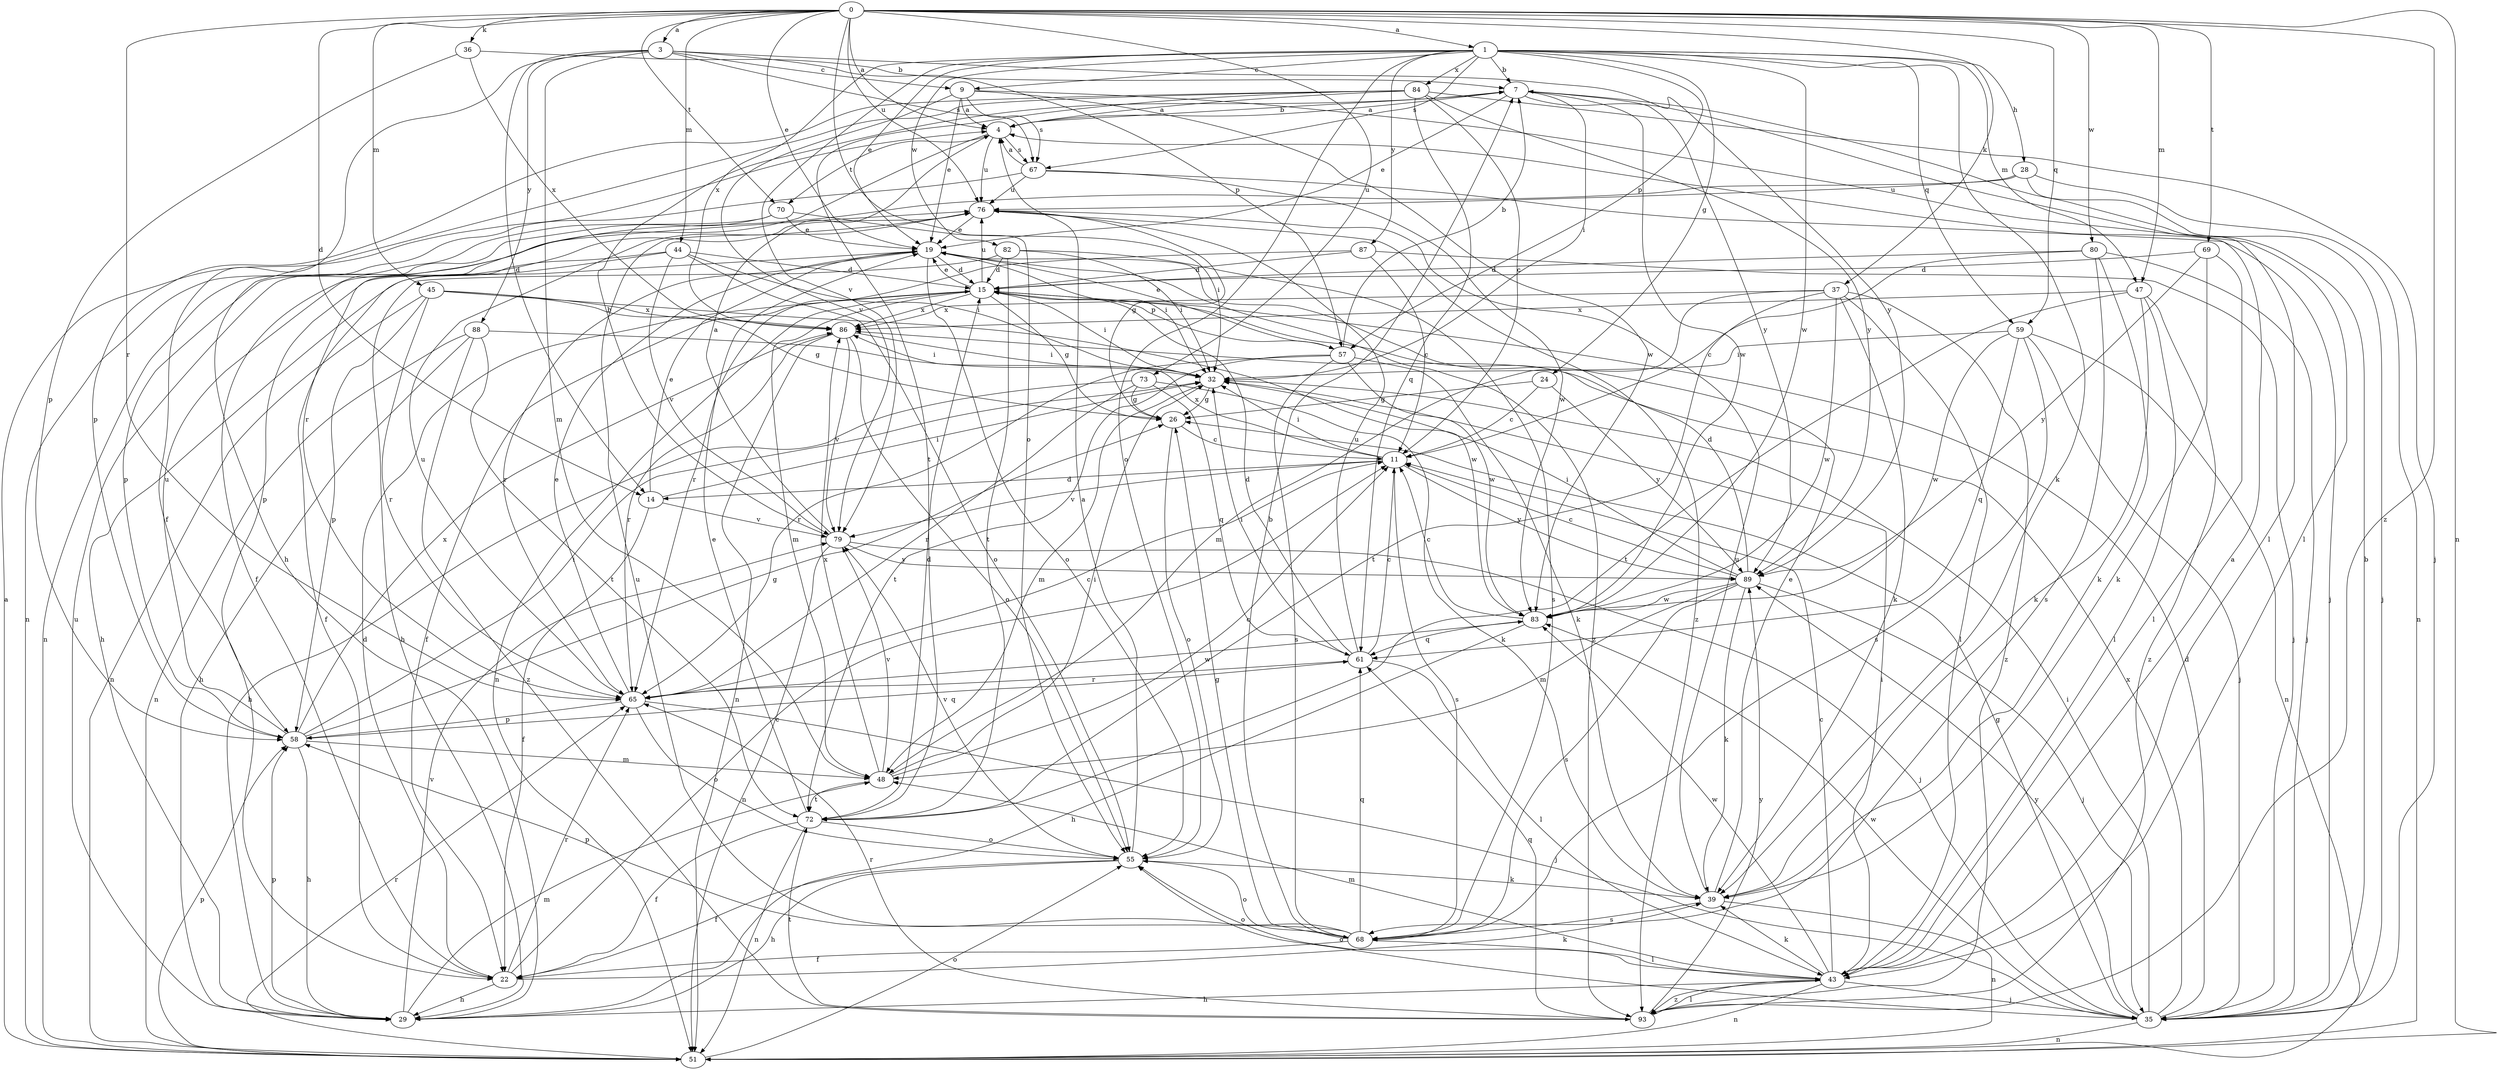 strict digraph  {
0;
1;
3;
4;
7;
9;
11;
14;
15;
19;
22;
24;
26;
28;
29;
32;
35;
36;
37;
39;
43;
44;
45;
47;
48;
51;
55;
57;
58;
59;
61;
65;
67;
68;
69;
70;
72;
73;
76;
79;
80;
82;
83;
84;
86;
87;
88;
89;
93;
0 -> 1  [label=a];
0 -> 3  [label=a];
0 -> 4  [label=a];
0 -> 14  [label=d];
0 -> 19  [label=e];
0 -> 36  [label=k];
0 -> 37  [label=k];
0 -> 44  [label=m];
0 -> 45  [label=m];
0 -> 47  [label=m];
0 -> 51  [label=n];
0 -> 55  [label=o];
0 -> 59  [label=q];
0 -> 65  [label=r];
0 -> 69  [label=t];
0 -> 70  [label=t];
0 -> 73  [label=u];
0 -> 76  [label=u];
0 -> 80  [label=w];
0 -> 93  [label=z];
1 -> 7  [label=b];
1 -> 9  [label=c];
1 -> 19  [label=e];
1 -> 24  [label=g];
1 -> 28  [label=h];
1 -> 39  [label=k];
1 -> 47  [label=m];
1 -> 55  [label=o];
1 -> 57  [label=p];
1 -> 59  [label=q];
1 -> 67  [label=s];
1 -> 79  [label=v];
1 -> 82  [label=w];
1 -> 83  [label=w];
1 -> 84  [label=x];
1 -> 86  [label=x];
1 -> 87  [label=y];
3 -> 9  [label=c];
3 -> 14  [label=d];
3 -> 22  [label=f];
3 -> 48  [label=m];
3 -> 57  [label=p];
3 -> 67  [label=s];
3 -> 88  [label=y];
3 -> 89  [label=y];
4 -> 7  [label=b];
4 -> 65  [label=r];
4 -> 67  [label=s];
4 -> 70  [label=t];
4 -> 76  [label=u];
7 -> 4  [label=a];
7 -> 19  [label=e];
7 -> 32  [label=i];
7 -> 43  [label=l];
7 -> 83  [label=w];
7 -> 89  [label=y];
9 -> 4  [label=a];
9 -> 19  [label=e];
9 -> 43  [label=l];
9 -> 67  [label=s];
9 -> 79  [label=v];
9 -> 83  [label=w];
11 -> 14  [label=d];
11 -> 32  [label=i];
11 -> 68  [label=s];
11 -> 79  [label=v];
11 -> 86  [label=x];
11 -> 89  [label=y];
14 -> 19  [label=e];
14 -> 22  [label=f];
14 -> 32  [label=i];
14 -> 79  [label=v];
15 -> 19  [label=e];
15 -> 22  [label=f];
15 -> 26  [label=g];
15 -> 32  [label=i];
15 -> 48  [label=m];
15 -> 51  [label=n];
15 -> 57  [label=p];
15 -> 76  [label=u];
15 -> 86  [label=x];
19 -> 15  [label=d];
19 -> 29  [label=h];
19 -> 32  [label=i];
19 -> 55  [label=o];
19 -> 65  [label=r];
19 -> 93  [label=z];
22 -> 11  [label=c];
22 -> 15  [label=d];
22 -> 29  [label=h];
22 -> 39  [label=k];
22 -> 65  [label=r];
24 -> 11  [label=c];
24 -> 26  [label=g];
24 -> 89  [label=y];
26 -> 11  [label=c];
26 -> 55  [label=o];
28 -> 22  [label=f];
28 -> 35  [label=j];
28 -> 51  [label=n];
28 -> 76  [label=u];
29 -> 48  [label=m];
29 -> 58  [label=p];
29 -> 76  [label=u];
29 -> 79  [label=v];
32 -> 26  [label=g];
32 -> 48  [label=m];
35 -> 7  [label=b];
35 -> 15  [label=d];
35 -> 26  [label=g];
35 -> 32  [label=i];
35 -> 51  [label=n];
35 -> 55  [label=o];
35 -> 83  [label=w];
35 -> 86  [label=x];
35 -> 89  [label=y];
36 -> 7  [label=b];
36 -> 58  [label=p];
36 -> 86  [label=x];
37 -> 39  [label=k];
37 -> 43  [label=l];
37 -> 48  [label=m];
37 -> 72  [label=t];
37 -> 83  [label=w];
37 -> 86  [label=x];
37 -> 93  [label=z];
39 -> 19  [label=e];
39 -> 51  [label=n];
39 -> 68  [label=s];
39 -> 76  [label=u];
43 -> 4  [label=a];
43 -> 11  [label=c];
43 -> 29  [label=h];
43 -> 32  [label=i];
43 -> 35  [label=j];
43 -> 39  [label=k];
43 -> 48  [label=m];
43 -> 51  [label=n];
43 -> 55  [label=o];
43 -> 83  [label=w];
43 -> 93  [label=z];
44 -> 15  [label=d];
44 -> 22  [label=f];
44 -> 32  [label=i];
44 -> 55  [label=o];
44 -> 58  [label=p];
44 -> 79  [label=v];
45 -> 26  [label=g];
45 -> 51  [label=n];
45 -> 58  [label=p];
45 -> 65  [label=r];
45 -> 83  [label=w];
45 -> 86  [label=x];
47 -> 39  [label=k];
47 -> 43  [label=l];
47 -> 72  [label=t];
47 -> 86  [label=x];
47 -> 93  [label=z];
48 -> 11  [label=c];
48 -> 32  [label=i];
48 -> 72  [label=t];
48 -> 79  [label=v];
48 -> 86  [label=x];
51 -> 4  [label=a];
51 -> 55  [label=o];
51 -> 58  [label=p];
51 -> 65  [label=r];
55 -> 4  [label=a];
55 -> 22  [label=f];
55 -> 29  [label=h];
55 -> 39  [label=k];
55 -> 79  [label=v];
57 -> 7  [label=b];
57 -> 19  [label=e];
57 -> 39  [label=k];
57 -> 65  [label=r];
57 -> 68  [label=s];
57 -> 72  [label=t];
57 -> 83  [label=w];
58 -> 26  [label=g];
58 -> 29  [label=h];
58 -> 32  [label=i];
58 -> 48  [label=m];
58 -> 61  [label=q];
58 -> 76  [label=u];
58 -> 86  [label=x];
59 -> 32  [label=i];
59 -> 35  [label=j];
59 -> 51  [label=n];
59 -> 61  [label=q];
59 -> 68  [label=s];
59 -> 83  [label=w];
61 -> 11  [label=c];
61 -> 15  [label=d];
61 -> 32  [label=i];
61 -> 43  [label=l];
61 -> 65  [label=r];
61 -> 76  [label=u];
65 -> 11  [label=c];
65 -> 19  [label=e];
65 -> 35  [label=j];
65 -> 55  [label=o];
65 -> 58  [label=p];
65 -> 76  [label=u];
65 -> 83  [label=w];
67 -> 4  [label=a];
67 -> 35  [label=j];
67 -> 51  [label=n];
67 -> 76  [label=u];
67 -> 83  [label=w];
68 -> 7  [label=b];
68 -> 22  [label=f];
68 -> 26  [label=g];
68 -> 43  [label=l];
68 -> 55  [label=o];
68 -> 58  [label=p];
68 -> 61  [label=q];
68 -> 76  [label=u];
69 -> 15  [label=d];
69 -> 39  [label=k];
69 -> 43  [label=l];
69 -> 89  [label=y];
70 -> 19  [label=e];
70 -> 32  [label=i];
70 -> 51  [label=n];
70 -> 58  [label=p];
72 -> 15  [label=d];
72 -> 19  [label=e];
72 -> 22  [label=f];
72 -> 51  [label=n];
72 -> 55  [label=o];
73 -> 26  [label=g];
73 -> 29  [label=h];
73 -> 39  [label=k];
73 -> 61  [label=q];
73 -> 65  [label=r];
76 -> 19  [label=e];
76 -> 26  [label=g];
76 -> 93  [label=z];
79 -> 4  [label=a];
79 -> 7  [label=b];
79 -> 35  [label=j];
79 -> 51  [label=n];
79 -> 89  [label=y];
80 -> 11  [label=c];
80 -> 15  [label=d];
80 -> 35  [label=j];
80 -> 39  [label=k];
80 -> 68  [label=s];
82 -> 15  [label=d];
82 -> 29  [label=h];
82 -> 32  [label=i];
82 -> 68  [label=s];
82 -> 72  [label=t];
83 -> 11  [label=c];
83 -> 29  [label=h];
83 -> 61  [label=q];
84 -> 4  [label=a];
84 -> 11  [label=c];
84 -> 29  [label=h];
84 -> 35  [label=j];
84 -> 58  [label=p];
84 -> 61  [label=q];
84 -> 72  [label=t];
84 -> 89  [label=y];
86 -> 32  [label=i];
86 -> 51  [label=n];
86 -> 55  [label=o];
86 -> 65  [label=r];
86 -> 79  [label=v];
87 -> 11  [label=c];
87 -> 15  [label=d];
87 -> 35  [label=j];
87 -> 65  [label=r];
88 -> 29  [label=h];
88 -> 32  [label=i];
88 -> 51  [label=n];
88 -> 72  [label=t];
88 -> 93  [label=z];
89 -> 11  [label=c];
89 -> 15  [label=d];
89 -> 32  [label=i];
89 -> 35  [label=j];
89 -> 39  [label=k];
89 -> 48  [label=m];
89 -> 68  [label=s];
89 -> 83  [label=w];
93 -> 43  [label=l];
93 -> 61  [label=q];
93 -> 65  [label=r];
93 -> 72  [label=t];
93 -> 89  [label=y];
}

